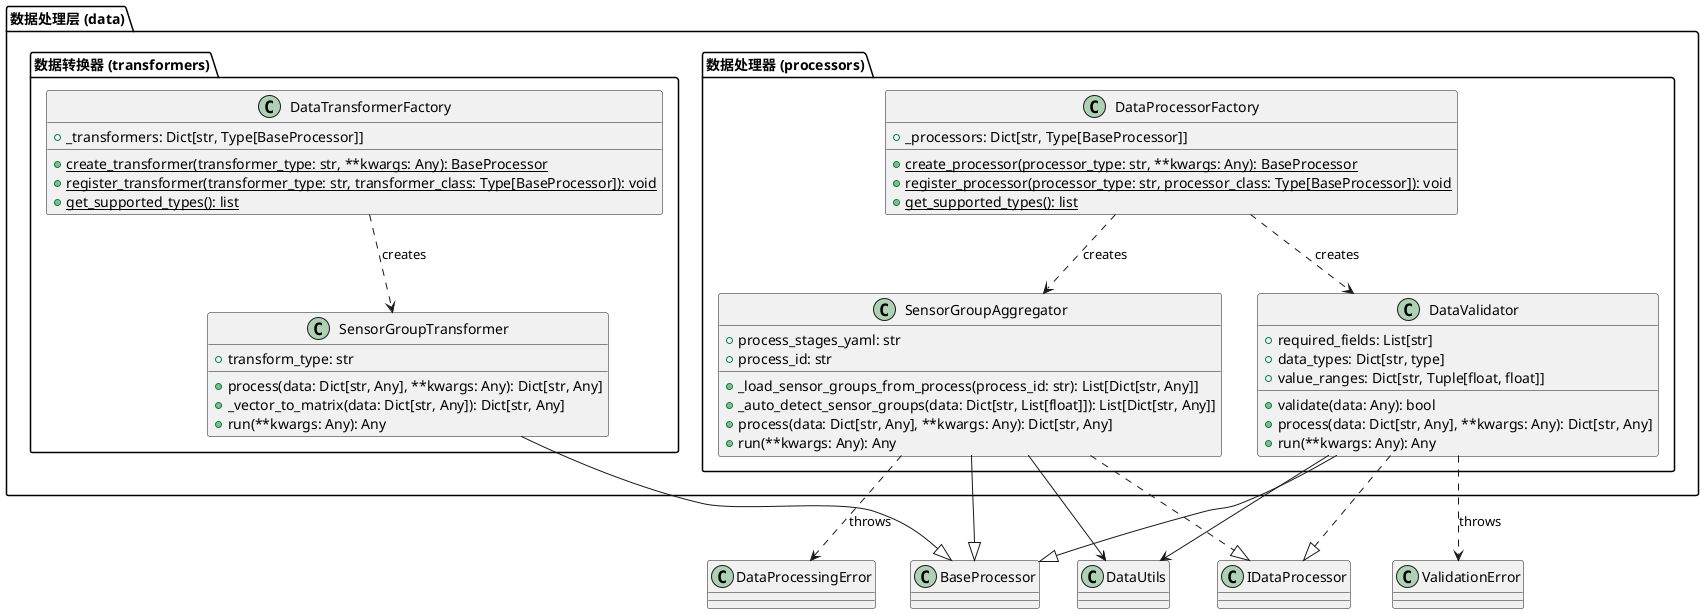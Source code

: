 @startuml
' data_processors.puml - 数据处理器与转换器
package "数据处理层 (data)" {
    package "数据处理器 (processors)" {
        class SensorGroupAggregator {
            +process_stages_yaml: str
            +process_id: str
            +_load_sensor_groups_from_process(process_id: str): List[Dict[str, Any]]
            +_auto_detect_sensor_groups(data: Dict[str, List[float]]): List[Dict[str, Any]]
            +process(data: Dict[str, Any], **kwargs: Any): Dict[str, Any]
            +run(**kwargs: Any): Any
        }
        class DataValidator {
            +required_fields: List[str]
            +data_types: Dict[str, type]
            +value_ranges: Dict[str, Tuple[float, float]]
            +validate(data: Any): bool
            +process(data: Dict[str, Any], **kwargs: Any): Dict[str, Any]
            +run(**kwargs: Any): Any
        }
        class DataProcessorFactory {
            +_processors: Dict[str, Type[BaseProcessor]]
            +{static} create_processor(processor_type: str, **kwargs: Any): BaseProcessor
            +{static} register_processor(processor_type: str, processor_class: Type[BaseProcessor]): void
            +{static} get_supported_types(): list
        }
    }
    package "数据转换器 (transformers)" {
        class SensorGroupTransformer {
            +transform_type: str
            +process(data: Dict[str, Any], **kwargs: Any): Dict[str, Any]
            +_vector_to_matrix(data: Dict[str, Any]): Dict[str, Any]
            +run(**kwargs: Any): Any
        }
        class DataTransformerFactory {
            +_transformers: Dict[str, Type[BaseProcessor]]
            +{static} create_transformer(transformer_type: str, **kwargs: Any): BaseProcessor
            +{static} register_transformer(transformer_type: str, transformer_class: Type[BaseProcessor]): void
            +{static} get_supported_types(): list
        }
    }
}

' 继承
SensorGroupAggregator --|> BaseProcessor
DataValidator --|> BaseProcessor
SensorGroupTransformer --|> BaseProcessor

' 接口实现
SensorGroupAggregator ..|> IDataProcessor
DataValidator ..|> IDataProcessor

' 工厂
DataProcessorFactory ..> SensorGroupAggregator : creates
DataProcessorFactory ..> DataValidator : creates
DataTransformerFactory ..> SensorGroupTransformer : creates

' 异常
SensorGroupAggregator ..> DataProcessingError : throws
DataValidator ..> ValidationError : throws

' 依赖
SensorGroupAggregator --> DataUtils
DataValidator --> DataUtils

@enduml